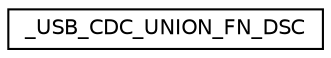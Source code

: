 digraph "Graphical Class Hierarchy"
{
  edge [fontname="Helvetica",fontsize="10",labelfontname="Helvetica",labelfontsize="10"];
  node [fontname="Helvetica",fontsize="10",shape=record];
  rankdir="LR";
  Node1 [label="_USB_CDC_UNION_FN_DSC",height=0.2,width=0.4,color="black", fillcolor="white", style="filled",URL="$struct___u_s_b___c_d_c___u_n_i_o_n___f_n___d_s_c.html"];
}
